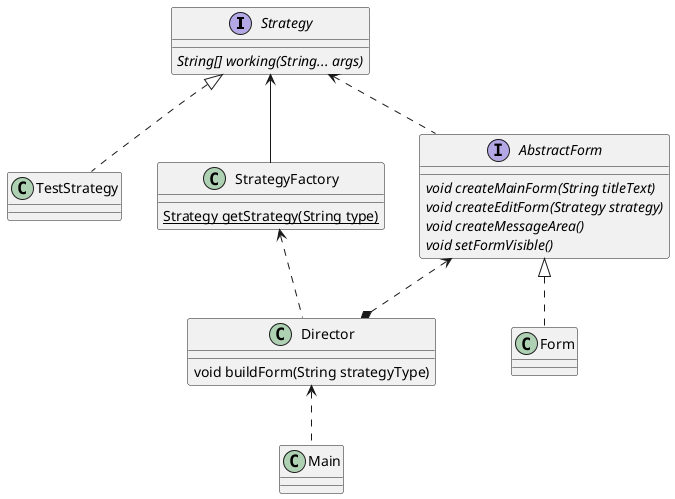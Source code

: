 @startuml
interface Strategy{
{abstract}String[] working(String... args)
}

Strategy <|.. TestStrategy
class TestStrategy{
}

Strategy <-- StrategyFactory
class StrategyFactory{
{static}Strategy getStrategy(String type)
}

Strategy <.. AbstractForm
interface AbstractForm{
{abstract}void createMainForm(String titleText)
{abstract}void createEditForm(Strategy strategy)
{abstract}void createMessageArea()
{abstract}void setFormVisible()
}

AbstractForm <|.. Form
class Form{
}

StrategyFactory <.. Director
AbstractForm <..* Director
class Director{
void buildForm(String strategyType)
}

Director <.. Main
class Main{
}
@enduml